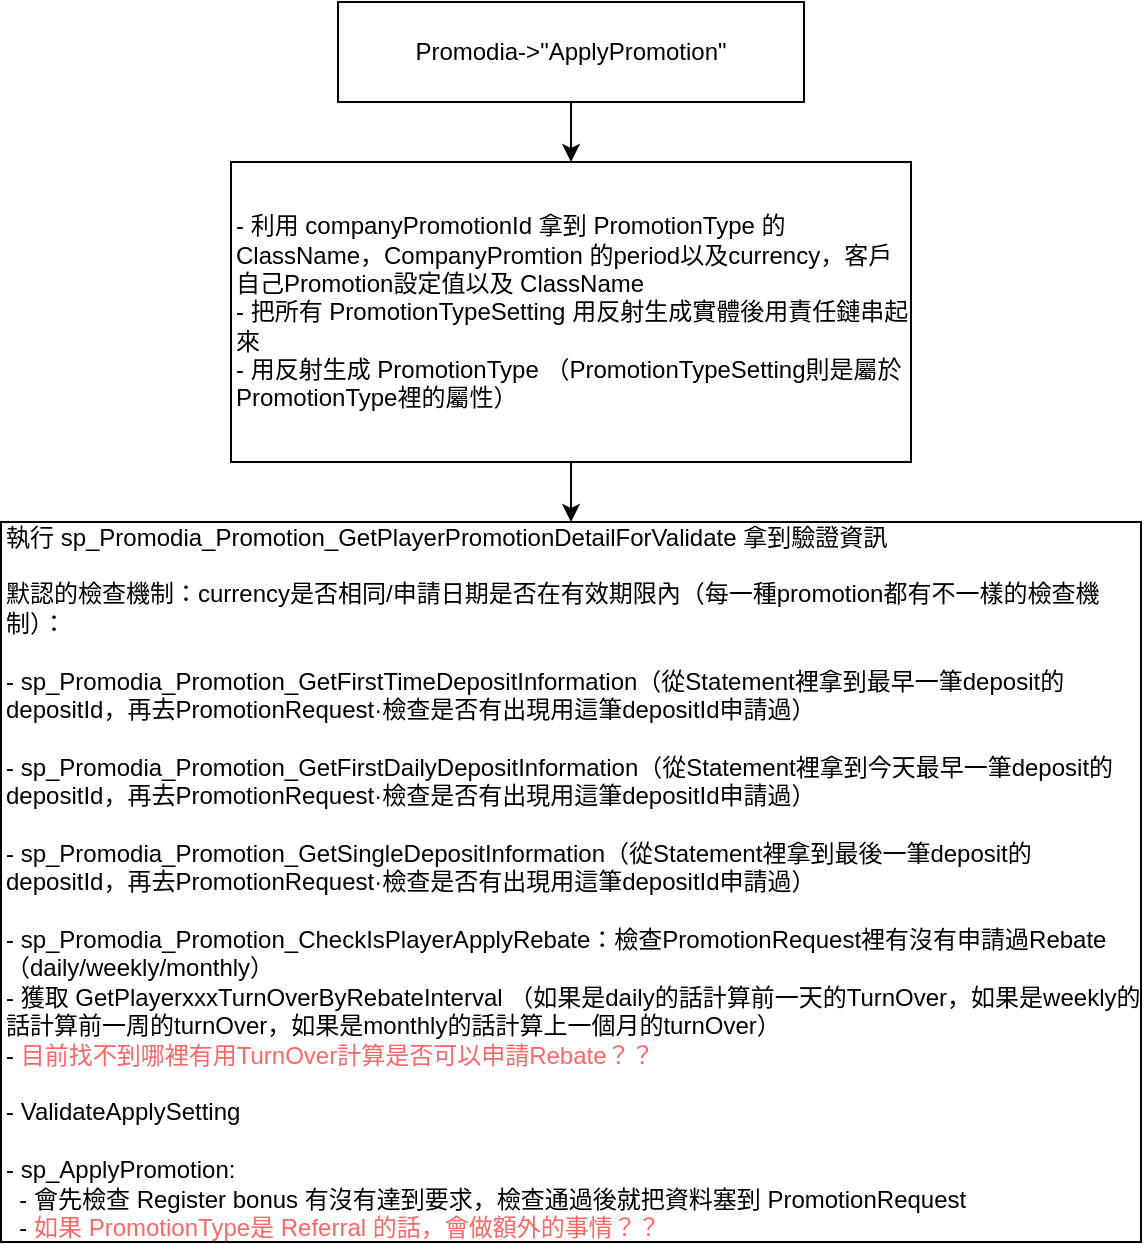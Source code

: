 <mxfile>
    <diagram id="G36O9TPjFv86lIqbXAyt" name="Page-1">
        <mxGraphModel dx="1002" dy="571" grid="1" gridSize="10" guides="1" tooltips="1" connect="1" arrows="1" fold="1" page="1" pageScale="1" pageWidth="827" pageHeight="1169" math="0" shadow="0">
            <root>
                <mxCell id="0"/>
                <mxCell id="1" parent="0"/>
                <mxCell id="5" value="" style="edgeStyle=none;html=1;" edge="1" parent="1" source="2" target="4">
                    <mxGeometry relative="1" as="geometry"/>
                </mxCell>
                <mxCell id="2" value="Promodia-&amp;gt;&quot;ApplyPromotion&quot;" style="whiteSpace=wrap;html=1;rounded=0;" vertex="1" parent="1">
                    <mxGeometry x="290" y="30" width="233" height="50" as="geometry"/>
                </mxCell>
                <mxCell id="7" value="" style="edgeStyle=none;html=1;" edge="1" parent="1" source="4" target="6">
                    <mxGeometry relative="1" as="geometry"/>
                </mxCell>
                <mxCell id="4" value="- 利用 companyPromotionId 拿到 PromotionType 的 ClassName，CompanyPromtion 的period以及currency，客戶自己Promotion設定值以及 ClassName&lt;br&gt;- 把所有 PromotionTypeSetting 用反射生成實體後用責任鏈串起來&lt;br&gt;- 用反射生成 PromotionType （PromotionTypeSetting則是屬於PromotionType裡的屬性）" style="whiteSpace=wrap;html=1;rounded=0;align=left;" vertex="1" parent="1">
                    <mxGeometry x="236.5" y="110" width="340" height="150" as="geometry"/>
                </mxCell>
                <mxCell id="6" value="執行 sp_Promodia_Promotion_GetPlayerPromotionDetailForValidate 拿到驗證資訊&lt;br&gt;&lt;br&gt;默認的檢查機制：currency是否相同/申請日期是否在有效期限內（每一種promotion都有不一樣的檢查機制）：&lt;br&gt;&lt;br&gt;- sp_Promodia_Promotion_GetFirstTimeDepositInformation（從Statement裡拿到最早一筆deposit的depositId，再去PromotionRequest·檢查是否有出現用這筆depositId申請過）&lt;br&gt;&lt;br&gt;- sp_Promodia_Promotion_GetFirstDailyDepositInformation（從Statement裡拿到今天最早一筆deposit的depositId，再去PromotionRequest·檢查是否有出現用這筆depositId申請過）&lt;br&gt;&lt;br&gt;- sp_Promodia_Promotion_GetSingleDepositInformation（從Statement裡拿到最後一筆deposit的depositId，再去PromotionRequest·檢查是否有出現用這筆depositId申請過）&lt;br&gt;&lt;br&gt;- sp_Promodia_Promotion_CheckIsPlayerApplyRebate：檢查PromotionRequest裡有沒有申請過Rebate（daily/weekly/monthly）&lt;br&gt;- 獲取&amp;nbsp;GetPlayerxxxTurnOverByRebateInterval （如果是daily的話計算前一天的TurnOver，如果是weekly的話計算前一周的turnOver，如果是monthly的話計算上一個月的turnOver）&lt;br&gt;-&lt;font color=&quot;#ff6666&quot;&gt; 目前找不到哪裡有用TurnOver計算是否可以申請Rebate？？&lt;/font&gt;&lt;br&gt;&lt;br&gt;-&amp;nbsp;ValidateApplySetting&lt;br&gt;&lt;br&gt;- sp_ApplyPromotion:&lt;br&gt;&amp;nbsp; - 會先檢查 Register bonus 有沒有達到要求，檢查通過後就把資料塞到 PromotionRequest&lt;br&gt;&amp;nbsp; - &lt;font color=&quot;#ff6666&quot;&gt;如果 PromotionType是 Referral 的話，會做額外的事情？？&lt;/font&gt;" style="whiteSpace=wrap;html=1;rounded=0;align=left;" vertex="1" parent="1">
                    <mxGeometry x="121.5" y="290" width="570" height="360" as="geometry"/>
                </mxCell>
            </root>
        </mxGraphModel>
    </diagram>
</mxfile>
